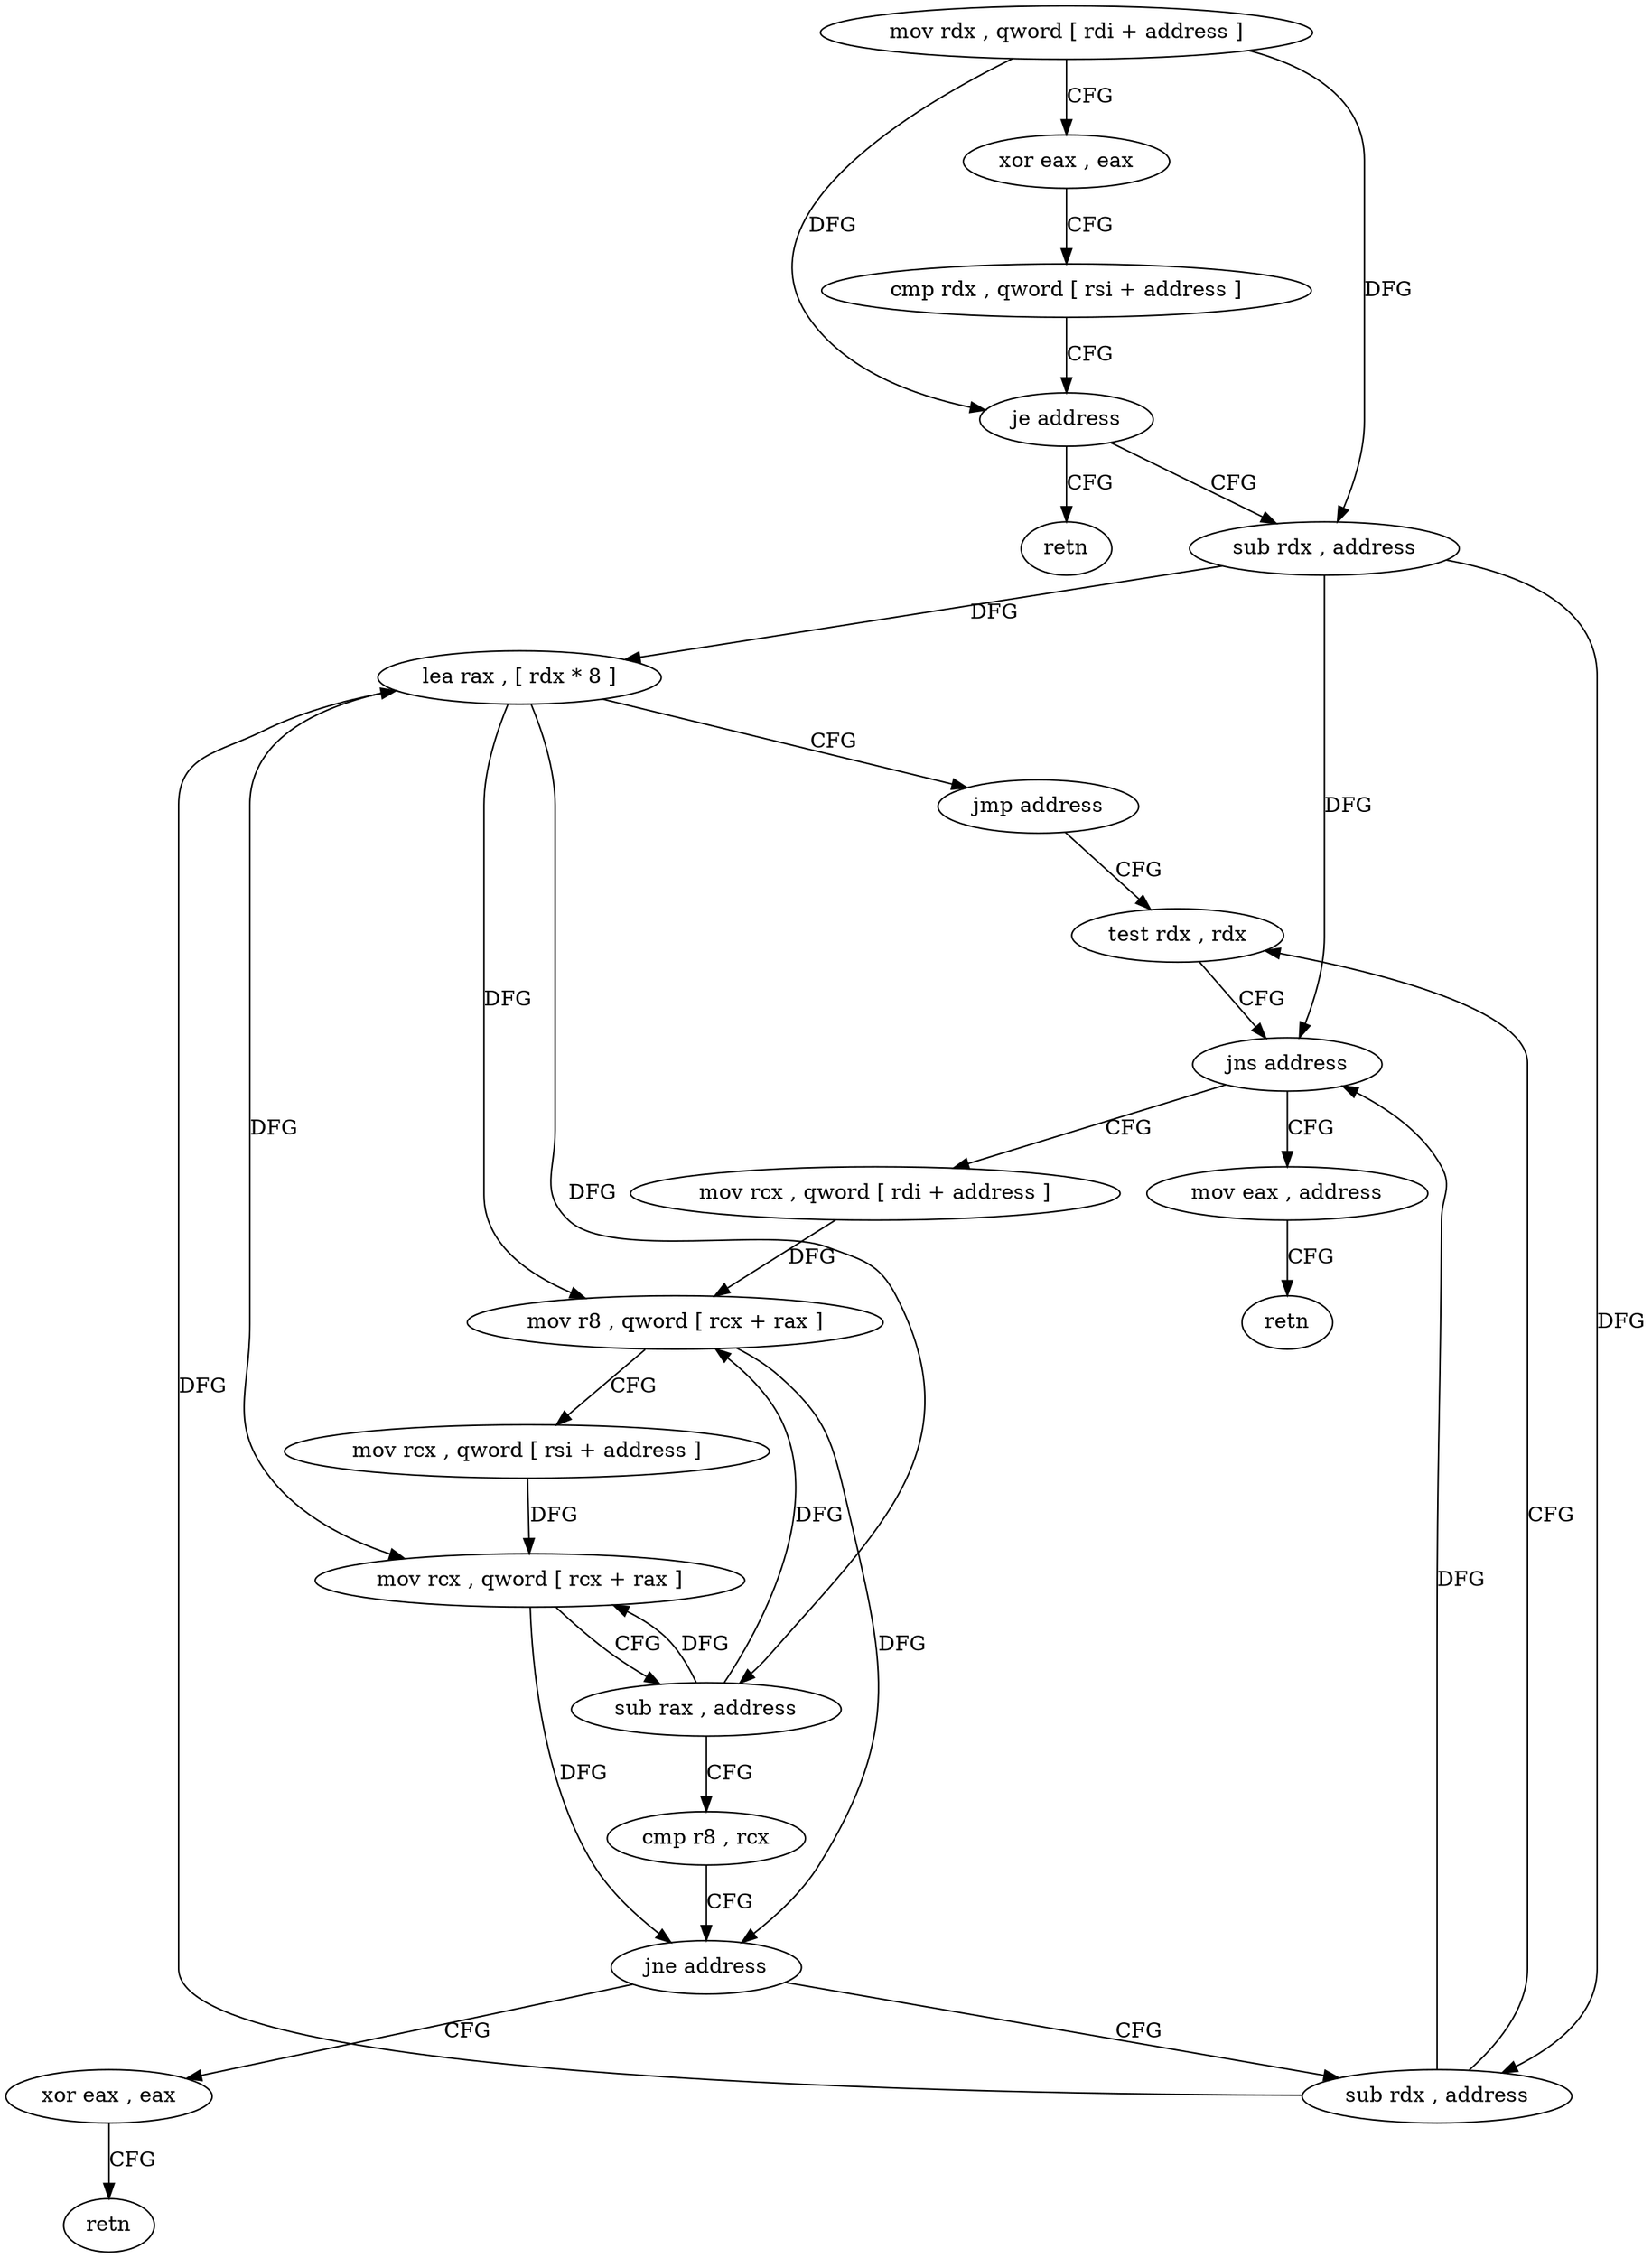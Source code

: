 digraph "func" {
"4328384" [label = "mov rdx , qword [ rdi + address ]" ]
"4328388" [label = "xor eax , eax" ]
"4328390" [label = "cmp rdx , qword [ rsi + address ]" ]
"4328394" [label = "je address" ]
"4328400" [label = "sub rdx , address" ]
"4328396" [label = "retn" ]
"4328404" [label = "lea rax , [ rdx * 8 ]" ]
"4328412" [label = "jmp address" ]
"4328445" [label = "test rdx , rdx" ]
"4328448" [label = "jns address" ]
"4328416" [label = "mov rcx , qword [ rdi + address ]" ]
"4328450" [label = "mov eax , address" ]
"4328420" [label = "mov r8 , qword [ rcx + rax ]" ]
"4328424" [label = "mov rcx , qword [ rsi + address ]" ]
"4328428" [label = "mov rcx , qword [ rcx + rax ]" ]
"4328432" [label = "sub rax , address" ]
"4328436" [label = "cmp r8 , rcx" ]
"4328439" [label = "jne address" ]
"4328464" [label = "xor eax , eax" ]
"4328441" [label = "sub rdx , address" ]
"4328455" [label = "retn" ]
"4328466" [label = "retn" ]
"4328384" -> "4328388" [ label = "CFG" ]
"4328384" -> "4328394" [ label = "DFG" ]
"4328384" -> "4328400" [ label = "DFG" ]
"4328388" -> "4328390" [ label = "CFG" ]
"4328390" -> "4328394" [ label = "CFG" ]
"4328394" -> "4328400" [ label = "CFG" ]
"4328394" -> "4328396" [ label = "CFG" ]
"4328400" -> "4328404" [ label = "DFG" ]
"4328400" -> "4328448" [ label = "DFG" ]
"4328400" -> "4328441" [ label = "DFG" ]
"4328404" -> "4328412" [ label = "CFG" ]
"4328404" -> "4328420" [ label = "DFG" ]
"4328404" -> "4328428" [ label = "DFG" ]
"4328404" -> "4328432" [ label = "DFG" ]
"4328412" -> "4328445" [ label = "CFG" ]
"4328445" -> "4328448" [ label = "CFG" ]
"4328448" -> "4328416" [ label = "CFG" ]
"4328448" -> "4328450" [ label = "CFG" ]
"4328416" -> "4328420" [ label = "DFG" ]
"4328450" -> "4328455" [ label = "CFG" ]
"4328420" -> "4328424" [ label = "CFG" ]
"4328420" -> "4328439" [ label = "DFG" ]
"4328424" -> "4328428" [ label = "DFG" ]
"4328428" -> "4328432" [ label = "CFG" ]
"4328428" -> "4328439" [ label = "DFG" ]
"4328432" -> "4328436" [ label = "CFG" ]
"4328432" -> "4328420" [ label = "DFG" ]
"4328432" -> "4328428" [ label = "DFG" ]
"4328436" -> "4328439" [ label = "CFG" ]
"4328439" -> "4328464" [ label = "CFG" ]
"4328439" -> "4328441" [ label = "CFG" ]
"4328464" -> "4328466" [ label = "CFG" ]
"4328441" -> "4328445" [ label = "CFG" ]
"4328441" -> "4328404" [ label = "DFG" ]
"4328441" -> "4328448" [ label = "DFG" ]
}
